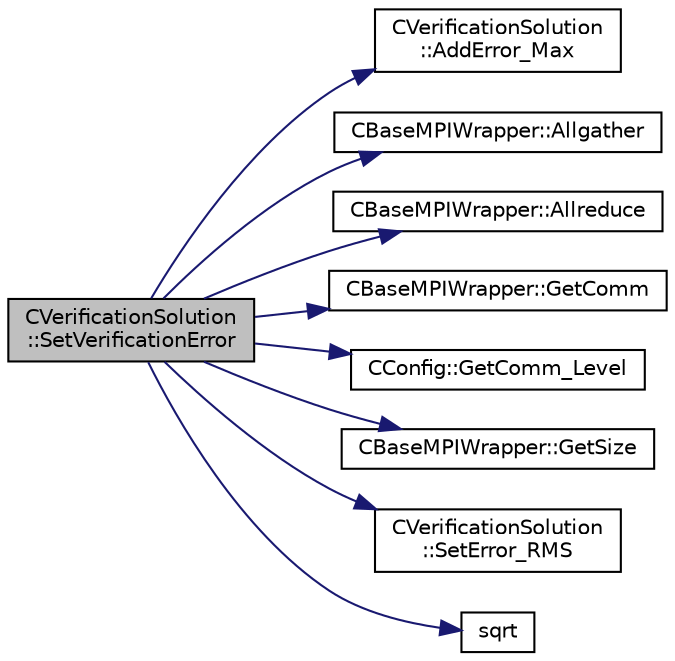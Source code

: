 digraph "CVerificationSolution::SetVerificationError"
{
 // LATEX_PDF_SIZE
  edge [fontname="Helvetica",fontsize="10",labelfontname="Helvetica",labelfontsize="10"];
  node [fontname="Helvetica",fontsize="10",shape=record];
  rankdir="LR";
  Node1 [label="CVerificationSolution\l::SetVerificationError",height=0.2,width=0.4,color="black", fillcolor="grey75", style="filled", fontcolor="black",tooltip="Calculate the global error metrics for verification cases."];
  Node1 -> Node2 [color="midnightblue",fontsize="10",style="solid",fontname="Helvetica"];
  Node2 [label="CVerificationSolution\l::AddError_Max",height=0.2,width=0.4,color="black", fillcolor="white", style="filled",URL="$classCVerificationSolution.html#a7bb9d35559c3a895ad82886181814931",tooltip="Increment the global maximum error for verification cases."];
  Node1 -> Node3 [color="midnightblue",fontsize="10",style="solid",fontname="Helvetica"];
  Node3 [label="CBaseMPIWrapper::Allgather",height=0.2,width=0.4,color="black", fillcolor="white", style="filled",URL="$classCBaseMPIWrapper.html#a137ef06ade0c4f94d2a61f9b8817b6a7",tooltip=" "];
  Node1 -> Node4 [color="midnightblue",fontsize="10",style="solid",fontname="Helvetica"];
  Node4 [label="CBaseMPIWrapper::Allreduce",height=0.2,width=0.4,color="black", fillcolor="white", style="filled",URL="$classCBaseMPIWrapper.html#a381d4b3738c09d92ee1ae9f89715b541",tooltip=" "];
  Node1 -> Node5 [color="midnightblue",fontsize="10",style="solid",fontname="Helvetica"];
  Node5 [label="CBaseMPIWrapper::GetComm",height=0.2,width=0.4,color="black", fillcolor="white", style="filled",URL="$classCBaseMPIWrapper.html#a8154391fc3522954802889d81d4ef5da",tooltip=" "];
  Node1 -> Node6 [color="midnightblue",fontsize="10",style="solid",fontname="Helvetica"];
  Node6 [label="CConfig::GetComm_Level",height=0.2,width=0.4,color="black", fillcolor="white", style="filled",URL="$classCConfig.html#aa495414133c826e5f6651d4ce82d0ef6",tooltip="Get the level of MPI communications to be performed."];
  Node1 -> Node7 [color="midnightblue",fontsize="10",style="solid",fontname="Helvetica"];
  Node7 [label="CBaseMPIWrapper::GetSize",height=0.2,width=0.4,color="black", fillcolor="white", style="filled",URL="$classCBaseMPIWrapper.html#a3a60032ab9d3e6197ca2796cfb37c4e2",tooltip=" "];
  Node1 -> Node8 [color="midnightblue",fontsize="10",style="solid",fontname="Helvetica"];
  Node8 [label="CVerificationSolution\l::SetError_RMS",height=0.2,width=0.4,color="black", fillcolor="white", style="filled",URL="$classCVerificationSolution.html#afcba935bd5dfc0e5c8bd252b27db85ab",tooltip="Set the global RMS error for verification cases."];
  Node1 -> Node9 [color="midnightblue",fontsize="10",style="solid",fontname="Helvetica"];
  Node9 [label="sqrt",height=0.2,width=0.4,color="black", fillcolor="white", style="filled",URL="$group__SIMD.html#ga54a1925ab40fb4249ea255072520de35",tooltip=" "];
}
